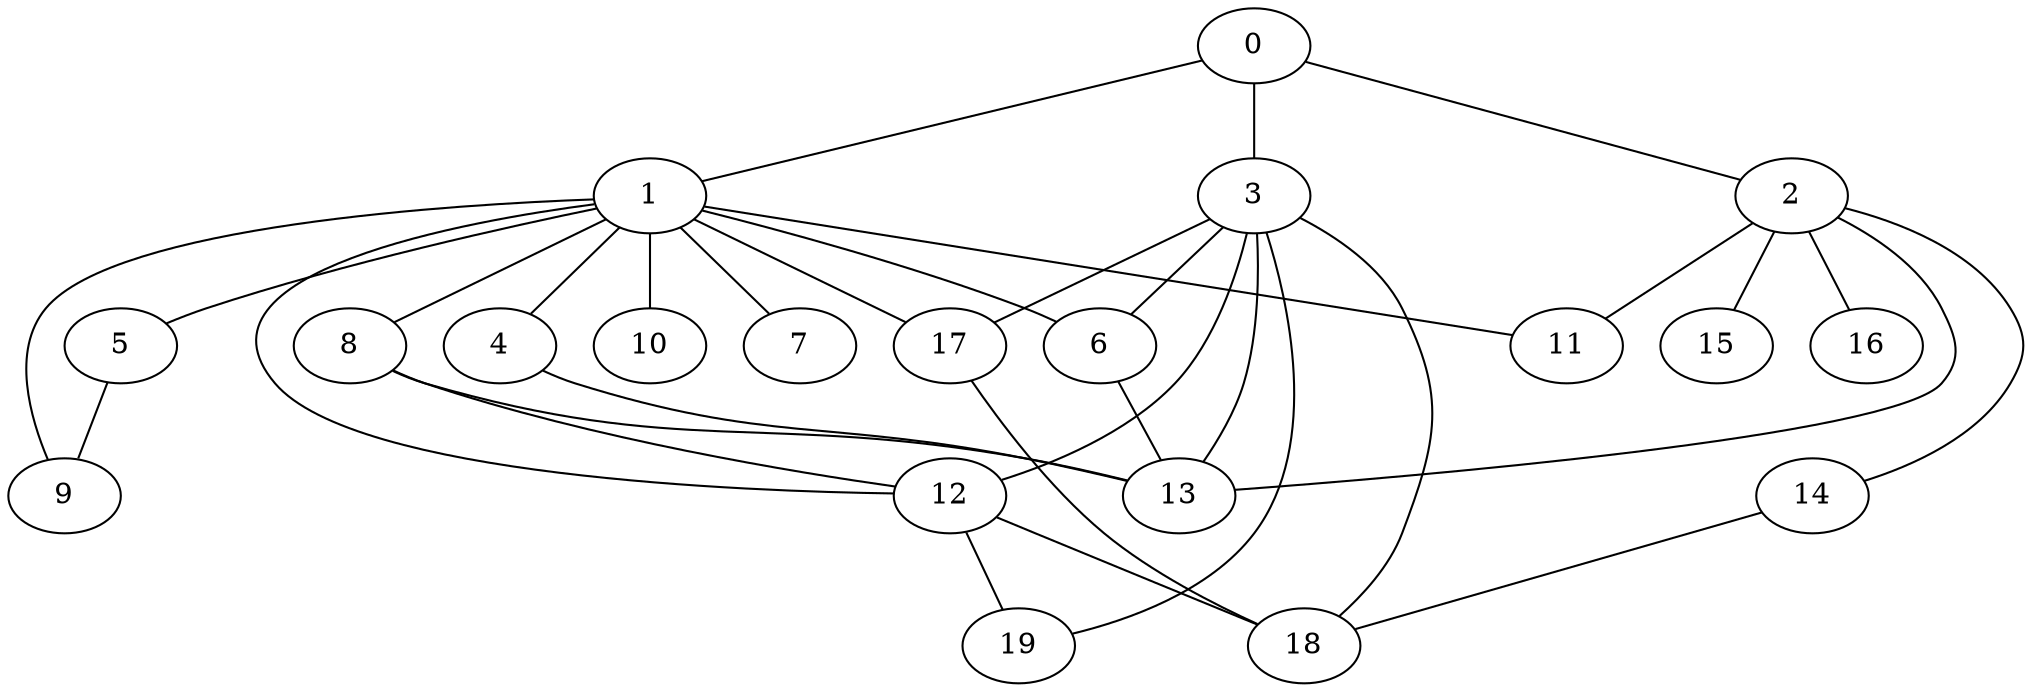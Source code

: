 graph graphname {0--1
0--2
0--3
1--4
1--5
1--6
1--7
1--8
1--9
1--10
1--11
1--12
1--17
2--11
2--13
2--14
2--15
2--16
3--6
3--12
3--13
3--17
3--18
3--19
4--13
5--9
6--13
8--12
8--13
12--18
12--19
14--18
17--18
}
